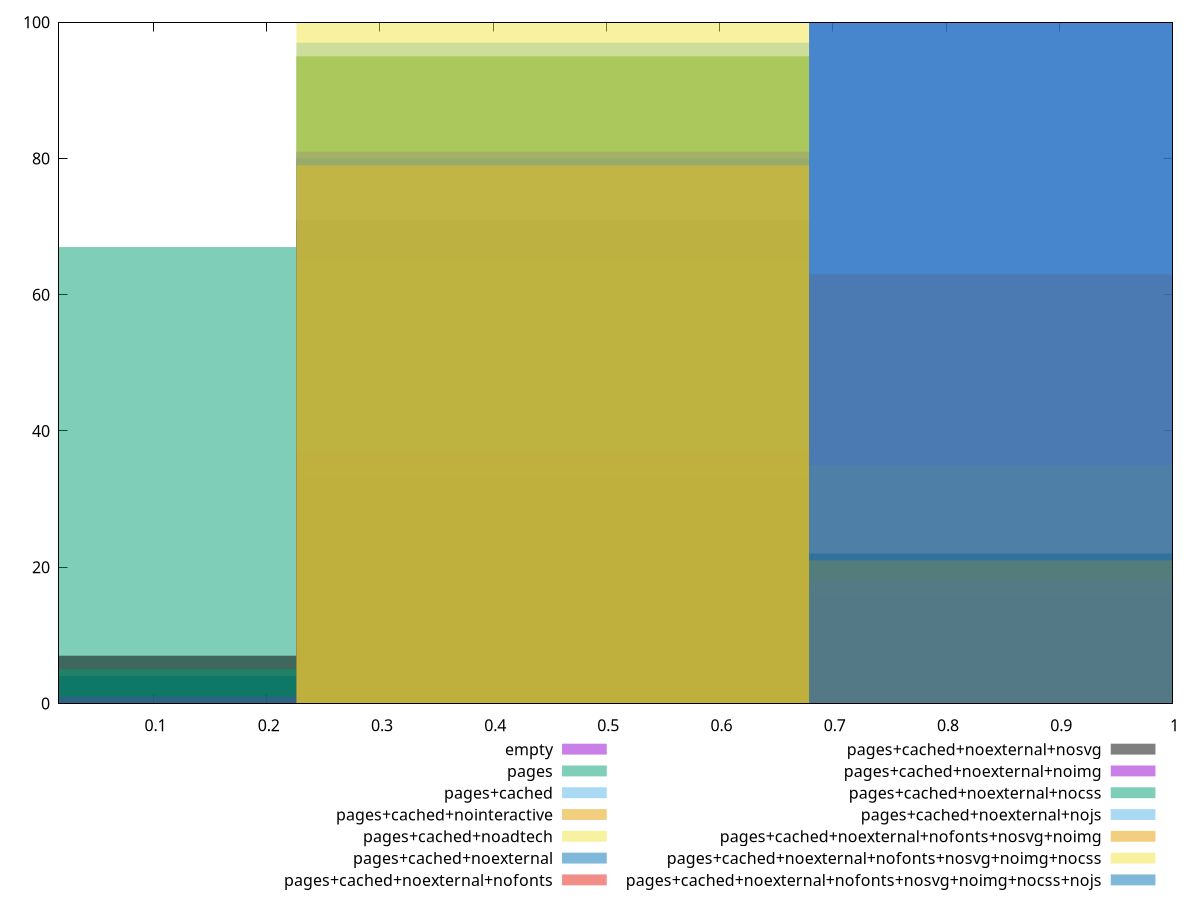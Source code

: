reset

$empty <<EOF
0.9053811725271068 100
EOF

$pages <<EOF
0.4526905862635534 33
0 67
EOF

$pagesCached <<EOF
0.4526905862635534 97
0.9053811725271068 3
EOF

$pagesCachedNointeractive <<EOF
0.4526905862635534 95
0.9053811725271068 5
EOF

$pagesCachedNoadtech <<EOF
0.4526905862635534 65
0.9053811725271068 35
EOF

$pagesCachedNoexternal <<EOF
0 4
0.4526905862635534 80
0.9053811725271068 16
EOF

$pagesCachedNoexternalNofonts <<EOF
0.9053811725271068 63
0.4526905862635534 37
EOF

$pagesCachedNoexternalNosvg <<EOF
0.9053811725271068 22
0.4526905862635534 71
0 7
EOF

$pagesCachedNoexternalNoimg <<EOF
0.4526905862635534 81
0.9053811725271068 18
0 1
EOF

$pagesCachedNoexternalNocss <<EOF
0.4526905862635534 95
0 5
EOF

$pagesCachedNoexternalNojs <<EOF
0.9053811725271068 100
EOF

$pagesCachedNoexternalNofontsNosvgNoimg <<EOF
0.4526905862635534 79
0.9053811725271068 21
EOF

$pagesCachedNoexternalNofontsNosvgNoimgNocss <<EOF
0.4526905862635534 100
EOF

$pagesCachedNoexternalNofontsNosvgNoimgNocssNojs <<EOF
0.9053811725271068 100
EOF

set key outside below
set boxwidth 0.4526905862635534
set xrange [0.01659363310226647:1]
set yrange [0:100]
set style fill transparent solid 0.5 noborder
set terminal svg size 640, 620 enhanced background rgb 'white'
set output "report_00007_2020-12-11T15:55:29.892Z/cumulative-layout-shift/comparison/histogram/all_score.svg"

plot $empty title "empty" with boxes, \
     $pages title "pages" with boxes, \
     $pagesCached title "pages+cached" with boxes, \
     $pagesCachedNointeractive title "pages+cached+nointeractive" with boxes, \
     $pagesCachedNoadtech title "pages+cached+noadtech" with boxes, \
     $pagesCachedNoexternal title "pages+cached+noexternal" with boxes, \
     $pagesCachedNoexternalNofonts title "pages+cached+noexternal+nofonts" with boxes, \
     $pagesCachedNoexternalNosvg title "pages+cached+noexternal+nosvg" with boxes, \
     $pagesCachedNoexternalNoimg title "pages+cached+noexternal+noimg" with boxes, \
     $pagesCachedNoexternalNocss title "pages+cached+noexternal+nocss" with boxes, \
     $pagesCachedNoexternalNojs title "pages+cached+noexternal+nojs" with boxes, \
     $pagesCachedNoexternalNofontsNosvgNoimg title "pages+cached+noexternal+nofonts+nosvg+noimg" with boxes, \
     $pagesCachedNoexternalNofontsNosvgNoimgNocss title "pages+cached+noexternal+nofonts+nosvg+noimg+nocss" with boxes, \
     $pagesCachedNoexternalNofontsNosvgNoimgNocssNojs title "pages+cached+noexternal+nofonts+nosvg+noimg+nocss+nojs" with boxes

reset
